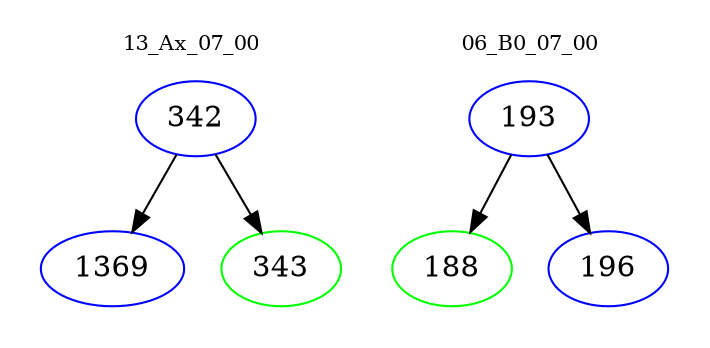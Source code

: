 digraph{
subgraph cluster_0 {
color = white
label = "13_Ax_07_00";
fontsize=10;
T0_342 [label="342", color="blue"]
T0_342 -> T0_1369 [color="black"]
T0_1369 [label="1369", color="blue"]
T0_342 -> T0_343 [color="black"]
T0_343 [label="343", color="green"]
}
subgraph cluster_1 {
color = white
label = "06_B0_07_00";
fontsize=10;
T1_193 [label="193", color="blue"]
T1_193 -> T1_188 [color="black"]
T1_188 [label="188", color="green"]
T1_193 -> T1_196 [color="black"]
T1_196 [label="196", color="blue"]
}
}
